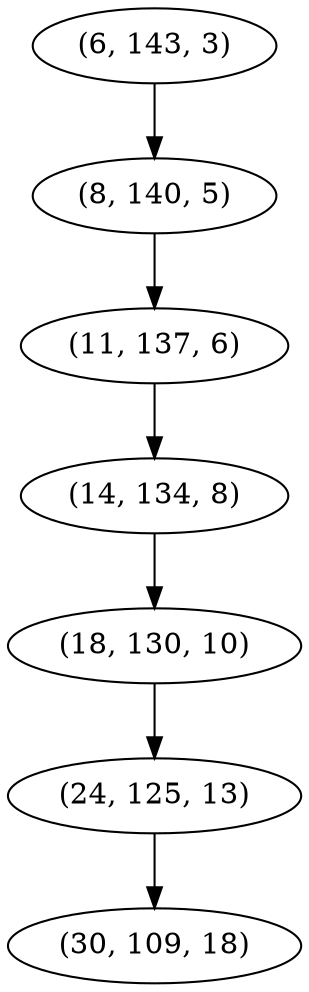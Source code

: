 digraph tree {
    "(6, 143, 3)";
    "(8, 140, 5)";
    "(11, 137, 6)";
    "(14, 134, 8)";
    "(18, 130, 10)";
    "(24, 125, 13)";
    "(30, 109, 18)";
    "(6, 143, 3)" -> "(8, 140, 5)";
    "(8, 140, 5)" -> "(11, 137, 6)";
    "(11, 137, 6)" -> "(14, 134, 8)";
    "(14, 134, 8)" -> "(18, 130, 10)";
    "(18, 130, 10)" -> "(24, 125, 13)";
    "(24, 125, 13)" -> "(30, 109, 18)";
}
